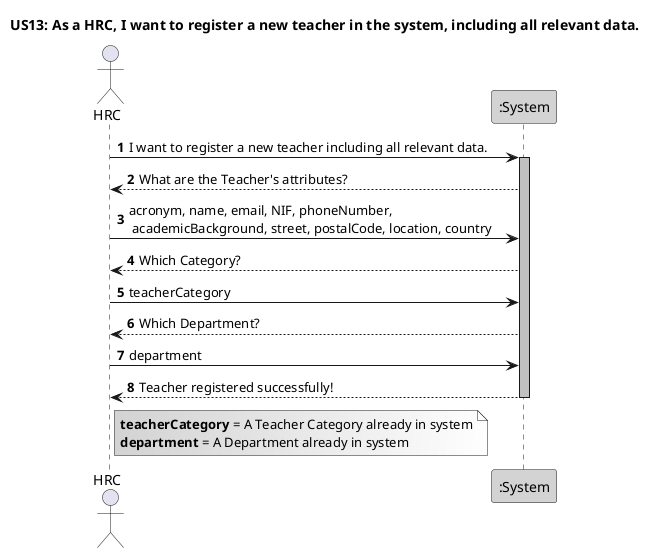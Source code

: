 @startuml
autonumber

title US13: As a HRC, I want to register a new teacher in the system, including all relevant data.

actor HRC
participant ":System" as System #lightgrey

HRC -> System: I want to register a new teacher including all relevant data.\t
activate System #silver
System --> HRC: What are the Teacher's attributes?
HRC -> System: acronym, name, email, NIF, phoneNumber, \n academicBackground, street, postalCode, location, country
System --> HRC: Which Category?
HRC -> System: teacherCategory
System --> HRC: Which Department?
HRC -> System: department
System --> HRC: Teacher registered successfully!
deactivate System


Note Right HRC #lightgray/White
    **teacherCategory** = A Teacher Category already in system
    **department** = A Department already in system
End Note
@enduml